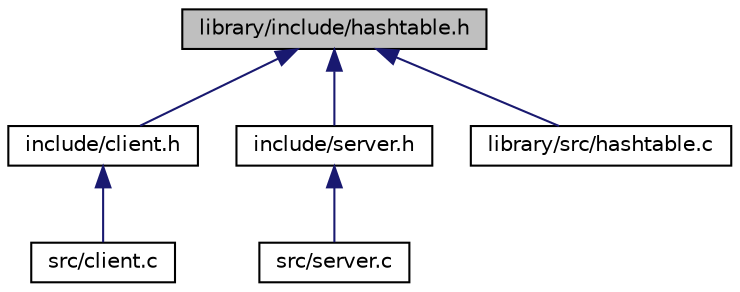 digraph "library/include/hashtable.h"
{
 // LATEX_PDF_SIZE
  edge [fontname="Helvetica",fontsize="10",labelfontname="Helvetica",labelfontsize="10"];
  node [fontname="Helvetica",fontsize="10",shape=record];
  Node1 [label="library/include/hashtable.h",height=0.2,width=0.4,color="black", fillcolor="grey75", style="filled", fontcolor="black",tooltip=" "];
  Node1 -> Node2 [dir="back",color="midnightblue",fontsize="10",style="solid",fontname="Helvetica"];
  Node2 [label="include/client.h",height=0.2,width=0.4,color="black", fillcolor="white", style="filled",URL="$client_8h.html",tooltip="Client header file."];
  Node2 -> Node3 [dir="back",color="midnightblue",fontsize="10",style="solid",fontname="Helvetica"];
  Node3 [label="src/client.c",height=0.2,width=0.4,color="black", fillcolor="white", style="filled",URL="$client_8c.html",tooltip="Client Implementation of gagchat."];
  Node1 -> Node4 [dir="back",color="midnightblue",fontsize="10",style="solid",fontname="Helvetica"];
  Node4 [label="include/server.h",height=0.2,width=0.4,color="black", fillcolor="white", style="filled",URL="$server_8h.html",tooltip="Server header file."];
  Node4 -> Node5 [dir="back",color="midnightblue",fontsize="10",style="solid",fontname="Helvetica"];
  Node5 [label="src/server.c",height=0.2,width=0.4,color="black", fillcolor="white", style="filled",URL="$server_8c.html",tooltip="Server implementation of gagchat."];
  Node1 -> Node6 [dir="back",color="midnightblue",fontsize="10",style="solid",fontname="Helvetica"];
  Node6 [label="library/src/hashtable.c",height=0.2,width=0.4,color="black", fillcolor="white", style="filled",URL="$hashtable_8c.html",tooltip=" "];
}
